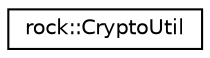 digraph "类继承关系图"
{
 // LATEX_PDF_SIZE
  edge [fontname="Helvetica",fontsize="10",labelfontname="Helvetica",labelfontsize="10"];
  node [fontname="Helvetica",fontsize="10",shape=record];
  rankdir="LR";
  Node0 [label="rock::CryptoUtil",height=0.2,width=0.4,color="black", fillcolor="white", style="filled",URL="$classrock_1_1CryptoUtil.html",tooltip=" "];
}
